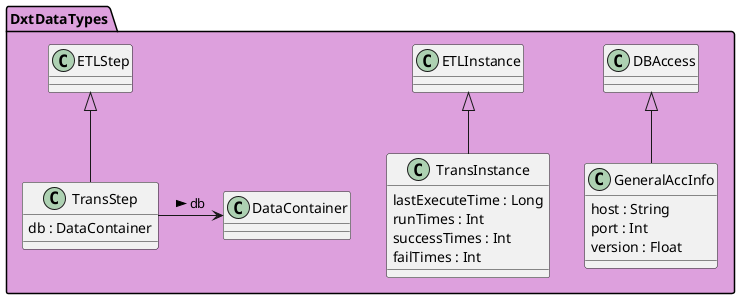 @startuml

package DxtDataTypes #Plum {
    class GeneralAccInfo {
        host : String
        port : Int
        version : Float
    }
    class TransInstance {
        lastExecuteTime : Long
        runTimes : Int
        successTimes : Int
        failTimes : Int
    }
    class TransStep {
        db : DataContainer
    }

    TransStep -> DataContainer : db >

    DBAccess <|-- GeneralAccInfo
    ETLInstance <|-- TransInstance
    ETLStep <|-- TransStep
}





@enduml